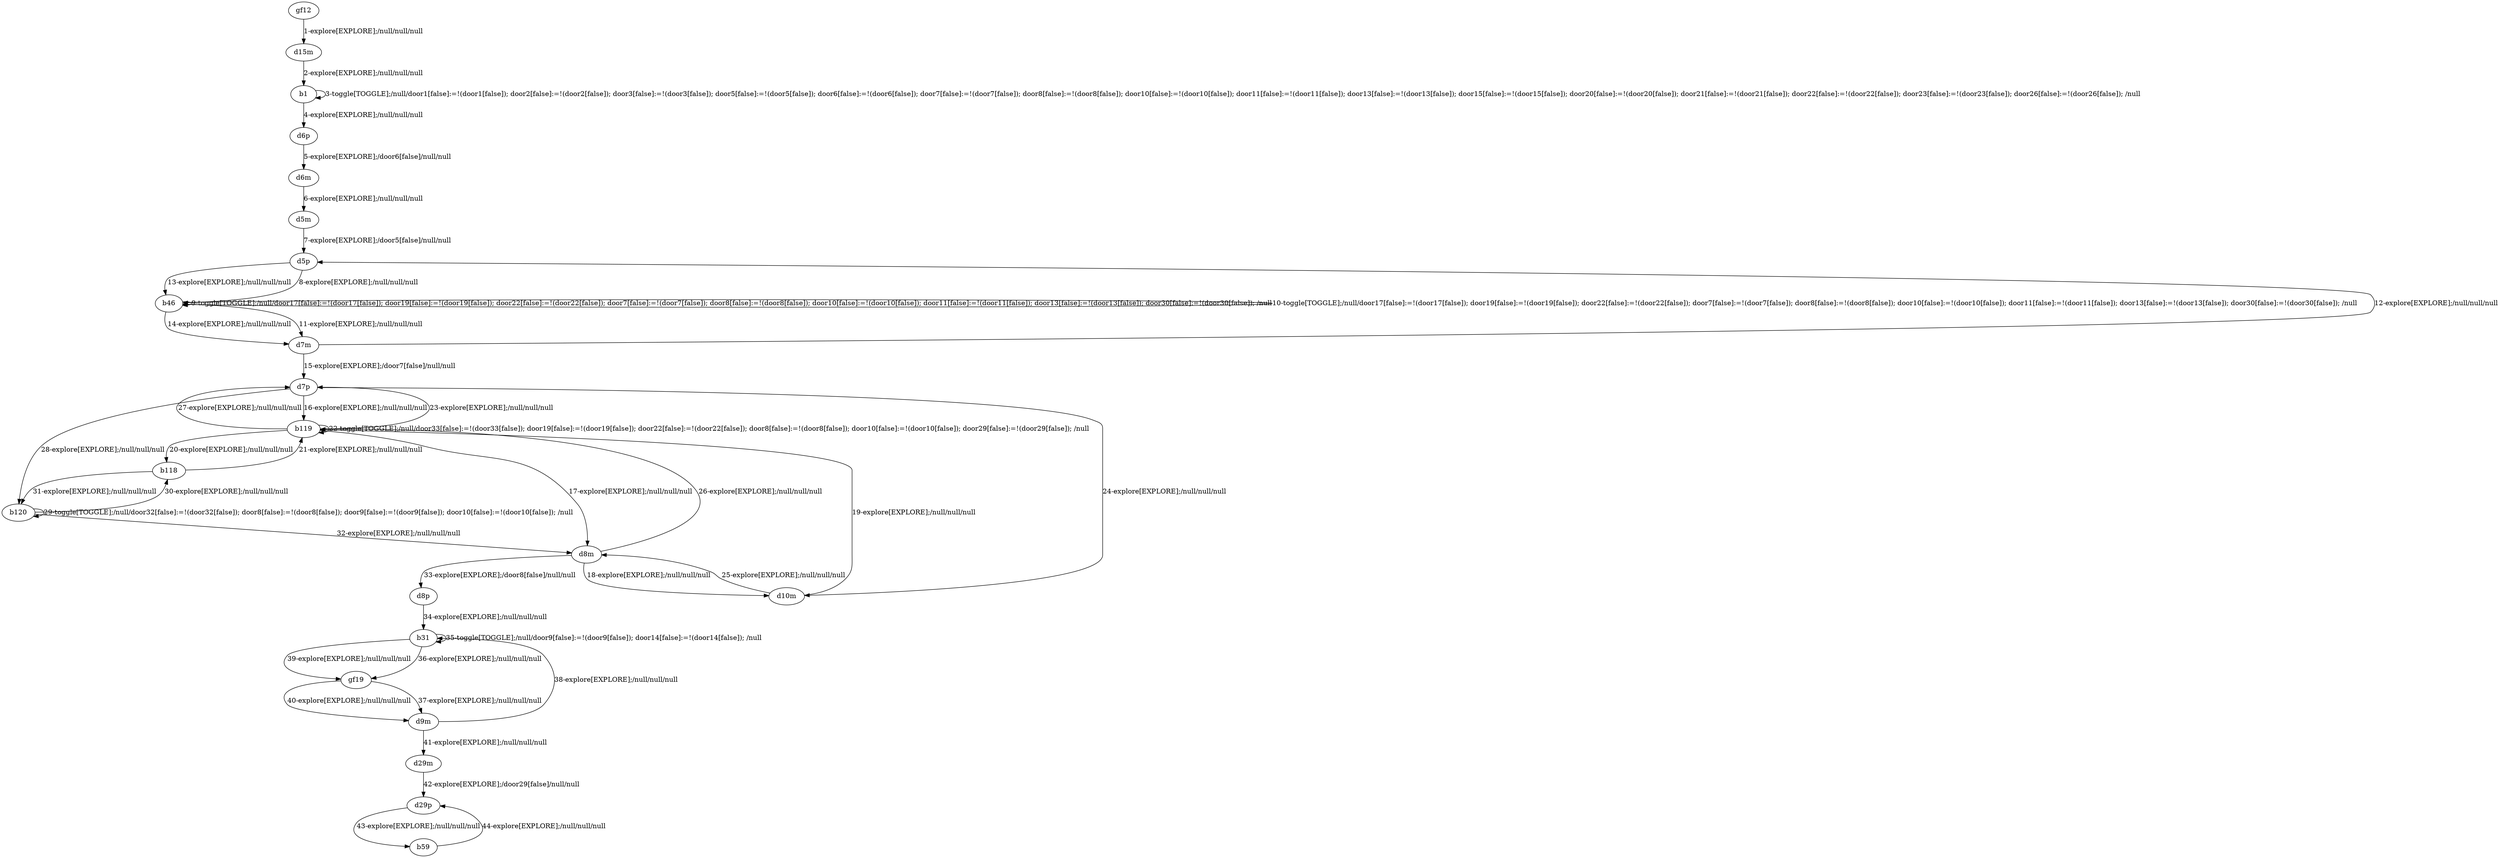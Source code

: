 # Total number of goals covered by this test: 1
# b59 --> d29p

digraph g {
"gf12" -> "d15m" [label = "1-explore[EXPLORE];/null/null/null"];
"d15m" -> "b1" [label = "2-explore[EXPLORE];/null/null/null"];
"b1" -> "b1" [label = "3-toggle[TOGGLE];/null/door1[false]:=!(door1[false]); door2[false]:=!(door2[false]); door3[false]:=!(door3[false]); door5[false]:=!(door5[false]); door6[false]:=!(door6[false]); door7[false]:=!(door7[false]); door8[false]:=!(door8[false]); door10[false]:=!(door10[false]); door11[false]:=!(door11[false]); door13[false]:=!(door13[false]); door15[false]:=!(door15[false]); door20[false]:=!(door20[false]); door21[false]:=!(door21[false]); door22[false]:=!(door22[false]); door23[false]:=!(door23[false]); door26[false]:=!(door26[false]); /null"];
"b1" -> "d6p" [label = "4-explore[EXPLORE];/null/null/null"];
"d6p" -> "d6m" [label = "5-explore[EXPLORE];/door6[false]/null/null"];
"d6m" -> "d5m" [label = "6-explore[EXPLORE];/null/null/null"];
"d5m" -> "d5p" [label = "7-explore[EXPLORE];/door5[false]/null/null"];
"d5p" -> "b46" [label = "8-explore[EXPLORE];/null/null/null"];
"b46" -> "b46" [label = "9-toggle[TOGGLE];/null/door17[false]:=!(door17[false]); door19[false]:=!(door19[false]); door22[false]:=!(door22[false]); door7[false]:=!(door7[false]); door8[false]:=!(door8[false]); door10[false]:=!(door10[false]); door11[false]:=!(door11[false]); door13[false]:=!(door13[false]); door30[false]:=!(door30[false]); /null"];
"b46" -> "b46" [label = "10-toggle[TOGGLE];/null/door17[false]:=!(door17[false]); door19[false]:=!(door19[false]); door22[false]:=!(door22[false]); door7[false]:=!(door7[false]); door8[false]:=!(door8[false]); door10[false]:=!(door10[false]); door11[false]:=!(door11[false]); door13[false]:=!(door13[false]); door30[false]:=!(door30[false]); /null"];
"b46" -> "d7m" [label = "11-explore[EXPLORE];/null/null/null"];
"d7m" -> "d5p" [label = "12-explore[EXPLORE];/null/null/null"];
"d5p" -> "b46" [label = "13-explore[EXPLORE];/null/null/null"];
"b46" -> "d7m" [label = "14-explore[EXPLORE];/null/null/null"];
"d7m" -> "d7p" [label = "15-explore[EXPLORE];/door7[false]/null/null"];
"d7p" -> "b119" [label = "16-explore[EXPLORE];/null/null/null"];
"b119" -> "d8m" [label = "17-explore[EXPLORE];/null/null/null"];
"d8m" -> "d10m" [label = "18-explore[EXPLORE];/null/null/null"];
"d10m" -> "b119" [label = "19-explore[EXPLORE];/null/null/null"];
"b119" -> "b118" [label = "20-explore[EXPLORE];/null/null/null"];
"b118" -> "b119" [label = "21-explore[EXPLORE];/null/null/null"];
"b119" -> "b119" [label = "22-toggle[TOGGLE];/null/door33[false]:=!(door33[false]); door19[false]:=!(door19[false]); door22[false]:=!(door22[false]); door8[false]:=!(door8[false]); door10[false]:=!(door10[false]); door29[false]:=!(door29[false]); /null"];
"b119" -> "d7p" [label = "23-explore[EXPLORE];/null/null/null"];
"d7p" -> "d10m" [label = "24-explore[EXPLORE];/null/null/null"];
"d10m" -> "d8m" [label = "25-explore[EXPLORE];/null/null/null"];
"d8m" -> "b119" [label = "26-explore[EXPLORE];/null/null/null"];
"b119" -> "d7p" [label = "27-explore[EXPLORE];/null/null/null"];
"d7p" -> "b120" [label = "28-explore[EXPLORE];/null/null/null"];
"b120" -> "b120" [label = "29-toggle[TOGGLE];/null/door32[false]:=!(door32[false]); door8[false]:=!(door8[false]); door9[false]:=!(door9[false]); door10[false]:=!(door10[false]); /null"];
"b120" -> "b118" [label = "30-explore[EXPLORE];/null/null/null"];
"b118" -> "b120" [label = "31-explore[EXPLORE];/null/null/null"];
"b120" -> "d8m" [label = "32-explore[EXPLORE];/null/null/null"];
"d8m" -> "d8p" [label = "33-explore[EXPLORE];/door8[false]/null/null"];
"d8p" -> "b31" [label = "34-explore[EXPLORE];/null/null/null"];
"b31" -> "b31" [label = "35-toggle[TOGGLE];/null/door9[false]:=!(door9[false]); door14[false]:=!(door14[false]); /null"];
"b31" -> "gf19" [label = "36-explore[EXPLORE];/null/null/null"];
"gf19" -> "d9m" [label = "37-explore[EXPLORE];/null/null/null"];
"d9m" -> "b31" [label = "38-explore[EXPLORE];/null/null/null"];
"b31" -> "gf19" [label = "39-explore[EXPLORE];/null/null/null"];
"gf19" -> "d9m" [label = "40-explore[EXPLORE];/null/null/null"];
"d9m" -> "d29m" [label = "41-explore[EXPLORE];/null/null/null"];
"d29m" -> "d29p" [label = "42-explore[EXPLORE];/door29[false]/null/null"];
"d29p" -> "b59" [label = "43-explore[EXPLORE];/null/null/null"];
"b59" -> "d29p" [label = "44-explore[EXPLORE];/null/null/null"];
}